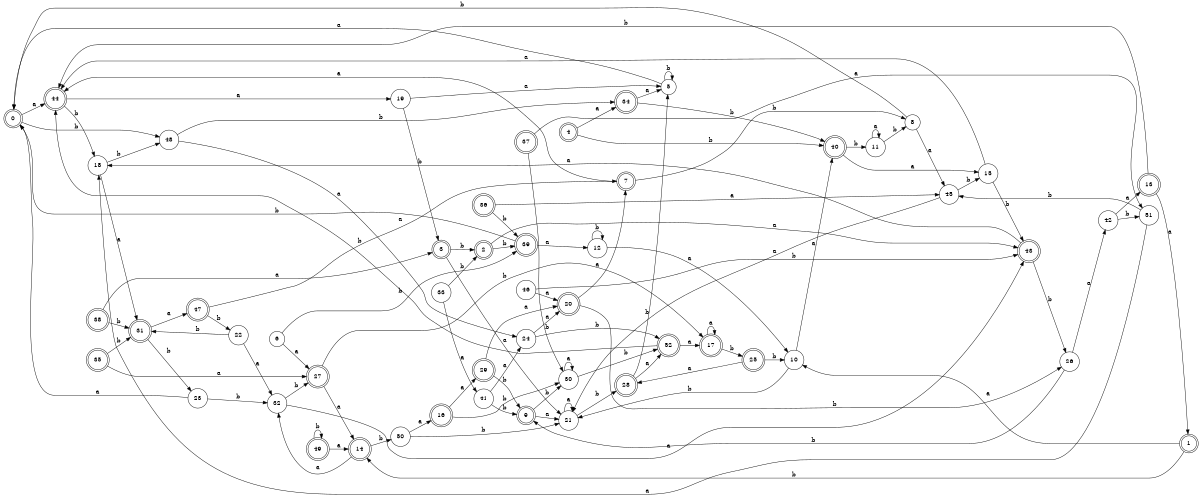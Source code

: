 digraph n43_10 {
__start0 [label="" shape="none"];

rankdir=LR;
size="8,5";

s0 [style="rounded,filled", color="black", fillcolor="white" shape="doublecircle", label="0"];
s1 [style="rounded,filled", color="black", fillcolor="white" shape="doublecircle", label="1"];
s2 [style="rounded,filled", color="black", fillcolor="white" shape="doublecircle", label="2"];
s3 [style="rounded,filled", color="black", fillcolor="white" shape="doublecircle", label="3"];
s4 [style="rounded,filled", color="black", fillcolor="white" shape="doublecircle", label="4"];
s5 [style="filled", color="black", fillcolor="white" shape="circle", label="5"];
s6 [style="filled", color="black", fillcolor="white" shape="circle", label="6"];
s7 [style="rounded,filled", color="black", fillcolor="white" shape="doublecircle", label="7"];
s8 [style="filled", color="black", fillcolor="white" shape="circle", label="8"];
s9 [style="rounded,filled", color="black", fillcolor="white" shape="doublecircle", label="9"];
s10 [style="filled", color="black", fillcolor="white" shape="circle", label="10"];
s11 [style="filled", color="black", fillcolor="white" shape="circle", label="11"];
s12 [style="filled", color="black", fillcolor="white" shape="circle", label="12"];
s13 [style="rounded,filled", color="black", fillcolor="white" shape="doublecircle", label="13"];
s14 [style="rounded,filled", color="black", fillcolor="white" shape="doublecircle", label="14"];
s15 [style="filled", color="black", fillcolor="white" shape="circle", label="15"];
s16 [style="rounded,filled", color="black", fillcolor="white" shape="doublecircle", label="16"];
s17 [style="rounded,filled", color="black", fillcolor="white" shape="doublecircle", label="17"];
s18 [style="filled", color="black", fillcolor="white" shape="circle", label="18"];
s19 [style="filled", color="black", fillcolor="white" shape="circle", label="19"];
s20 [style="rounded,filled", color="black", fillcolor="white" shape="doublecircle", label="20"];
s21 [style="filled", color="black", fillcolor="white" shape="circle", label="21"];
s22 [style="filled", color="black", fillcolor="white" shape="circle", label="22"];
s23 [style="filled", color="black", fillcolor="white" shape="circle", label="23"];
s24 [style="filled", color="black", fillcolor="white" shape="circle", label="24"];
s25 [style="rounded,filled", color="black", fillcolor="white" shape="doublecircle", label="25"];
s26 [style="filled", color="black", fillcolor="white" shape="circle", label="26"];
s27 [style="rounded,filled", color="black", fillcolor="white" shape="doublecircle", label="27"];
s28 [style="rounded,filled", color="black", fillcolor="white" shape="doublecircle", label="28"];
s29 [style="rounded,filled", color="black", fillcolor="white" shape="doublecircle", label="29"];
s30 [style="filled", color="black", fillcolor="white" shape="circle", label="30"];
s31 [style="rounded,filled", color="black", fillcolor="white" shape="doublecircle", label="31"];
s32 [style="filled", color="black", fillcolor="white" shape="circle", label="32"];
s33 [style="filled", color="black", fillcolor="white" shape="circle", label="33"];
s34 [style="rounded,filled", color="black", fillcolor="white" shape="doublecircle", label="34"];
s35 [style="rounded,filled", color="black", fillcolor="white" shape="doublecircle", label="35"];
s36 [style="rounded,filled", color="black", fillcolor="white" shape="doublecircle", label="36"];
s37 [style="rounded,filled", color="black", fillcolor="white" shape="doublecircle", label="37"];
s38 [style="rounded,filled", color="black", fillcolor="white" shape="doublecircle", label="38"];
s39 [style="rounded,filled", color="black", fillcolor="white" shape="doublecircle", label="39"];
s40 [style="rounded,filled", color="black", fillcolor="white" shape="doublecircle", label="40"];
s41 [style="filled", color="black", fillcolor="white" shape="circle", label="41"];
s42 [style="filled", color="black", fillcolor="white" shape="circle", label="42"];
s43 [style="rounded,filled", color="black", fillcolor="white" shape="doublecircle", label="43"];
s44 [style="rounded,filled", color="black", fillcolor="white" shape="doublecircle", label="44"];
s45 [style="filled", color="black", fillcolor="white" shape="circle", label="45"];
s46 [style="filled", color="black", fillcolor="white" shape="circle", label="46"];
s47 [style="rounded,filled", color="black", fillcolor="white" shape="doublecircle", label="47"];
s48 [style="filled", color="black", fillcolor="white" shape="circle", label="48"];
s49 [style="rounded,filled", color="black", fillcolor="white" shape="doublecircle", label="49"];
s50 [style="filled", color="black", fillcolor="white" shape="circle", label="50"];
s51 [style="filled", color="black", fillcolor="white" shape="circle", label="51"];
s52 [style="rounded,filled", color="black", fillcolor="white" shape="doublecircle", label="52"];
s0 -> s44 [label="a"];
s0 -> s48 [label="b"];
s1 -> s10 [label="a"];
s1 -> s14 [label="b"];
s2 -> s43 [label="a"];
s2 -> s39 [label="b"];
s3 -> s21 [label="a"];
s3 -> s2 [label="b"];
s4 -> s34 [label="a"];
s4 -> s40 [label="b"];
s5 -> s0 [label="a"];
s5 -> s5 [label="b"];
s6 -> s27 [label="a"];
s6 -> s39 [label="b"];
s7 -> s44 [label="a"];
s7 -> s8 [label="b"];
s8 -> s45 [label="a"];
s8 -> s0 [label="b"];
s9 -> s21 [label="a"];
s9 -> s30 [label="b"];
s10 -> s40 [label="a"];
s10 -> s21 [label="b"];
s11 -> s11 [label="a"];
s11 -> s8 [label="b"];
s12 -> s10 [label="a"];
s12 -> s12 [label="b"];
s13 -> s1 [label="a"];
s13 -> s44 [label="b"];
s14 -> s32 [label="a"];
s14 -> s50 [label="b"];
s15 -> s44 [label="a"];
s15 -> s43 [label="b"];
s16 -> s29 [label="a"];
s16 -> s30 [label="b"];
s17 -> s17 [label="a"];
s17 -> s25 [label="b"];
s18 -> s31 [label="a"];
s18 -> s48 [label="b"];
s19 -> s5 [label="a"];
s19 -> s3 [label="b"];
s20 -> s7 [label="a"];
s20 -> s26 [label="b"];
s21 -> s21 [label="a"];
s21 -> s28 [label="b"];
s22 -> s32 [label="a"];
s22 -> s31 [label="b"];
s23 -> s0 [label="a"];
s23 -> s32 [label="b"];
s24 -> s20 [label="a"];
s24 -> s52 [label="b"];
s25 -> s28 [label="a"];
s25 -> s10 [label="b"];
s26 -> s42 [label="a"];
s26 -> s9 [label="b"];
s27 -> s14 [label="a"];
s27 -> s17 [label="b"];
s28 -> s52 [label="a"];
s28 -> s5 [label="b"];
s29 -> s20 [label="a"];
s29 -> s9 [label="b"];
s30 -> s30 [label="a"];
s30 -> s52 [label="b"];
s31 -> s47 [label="a"];
s31 -> s23 [label="b"];
s32 -> s43 [label="a"];
s32 -> s27 [label="b"];
s33 -> s41 [label="a"];
s33 -> s2 [label="b"];
s34 -> s5 [label="a"];
s34 -> s40 [label="b"];
s35 -> s27 [label="a"];
s35 -> s31 [label="b"];
s36 -> s45 [label="a"];
s36 -> s39 [label="b"];
s37 -> s51 [label="a"];
s37 -> s30 [label="b"];
s38 -> s3 [label="a"];
s38 -> s31 [label="b"];
s39 -> s12 [label="a"];
s39 -> s0 [label="b"];
s40 -> s15 [label="a"];
s40 -> s11 [label="b"];
s41 -> s24 [label="a"];
s41 -> s9 [label="b"];
s42 -> s13 [label="a"];
s42 -> s51 [label="b"];
s43 -> s18 [label="a"];
s43 -> s26 [label="b"];
s44 -> s19 [label="a"];
s44 -> s18 [label="b"];
s45 -> s21 [label="a"];
s45 -> s15 [label="b"];
s46 -> s20 [label="a"];
s46 -> s43 [label="b"];
s47 -> s7 [label="a"];
s47 -> s22 [label="b"];
s48 -> s24 [label="a"];
s48 -> s34 [label="b"];
s49 -> s14 [label="a"];
s49 -> s49 [label="b"];
s50 -> s16 [label="a"];
s50 -> s21 [label="b"];
s51 -> s18 [label="a"];
s51 -> s45 [label="b"];
s52 -> s17 [label="a"];
s52 -> s44 [label="b"];

}